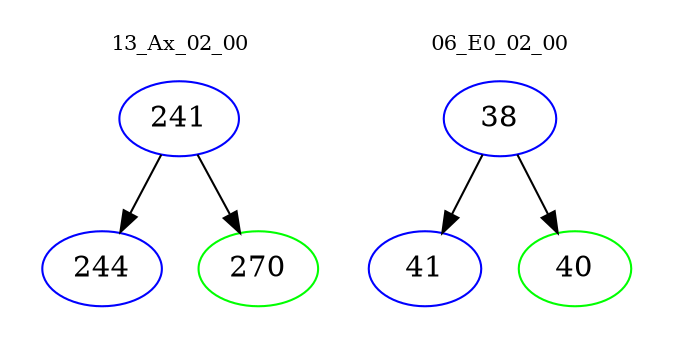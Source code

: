 digraph{
subgraph cluster_0 {
color = white
label = "13_Ax_02_00";
fontsize=10;
T0_241 [label="241", color="blue"]
T0_241 -> T0_244 [color="black"]
T0_244 [label="244", color="blue"]
T0_241 -> T0_270 [color="black"]
T0_270 [label="270", color="green"]
}
subgraph cluster_1 {
color = white
label = "06_E0_02_00";
fontsize=10;
T1_38 [label="38", color="blue"]
T1_38 -> T1_41 [color="black"]
T1_41 [label="41", color="blue"]
T1_38 -> T1_40 [color="black"]
T1_40 [label="40", color="green"]
}
}
